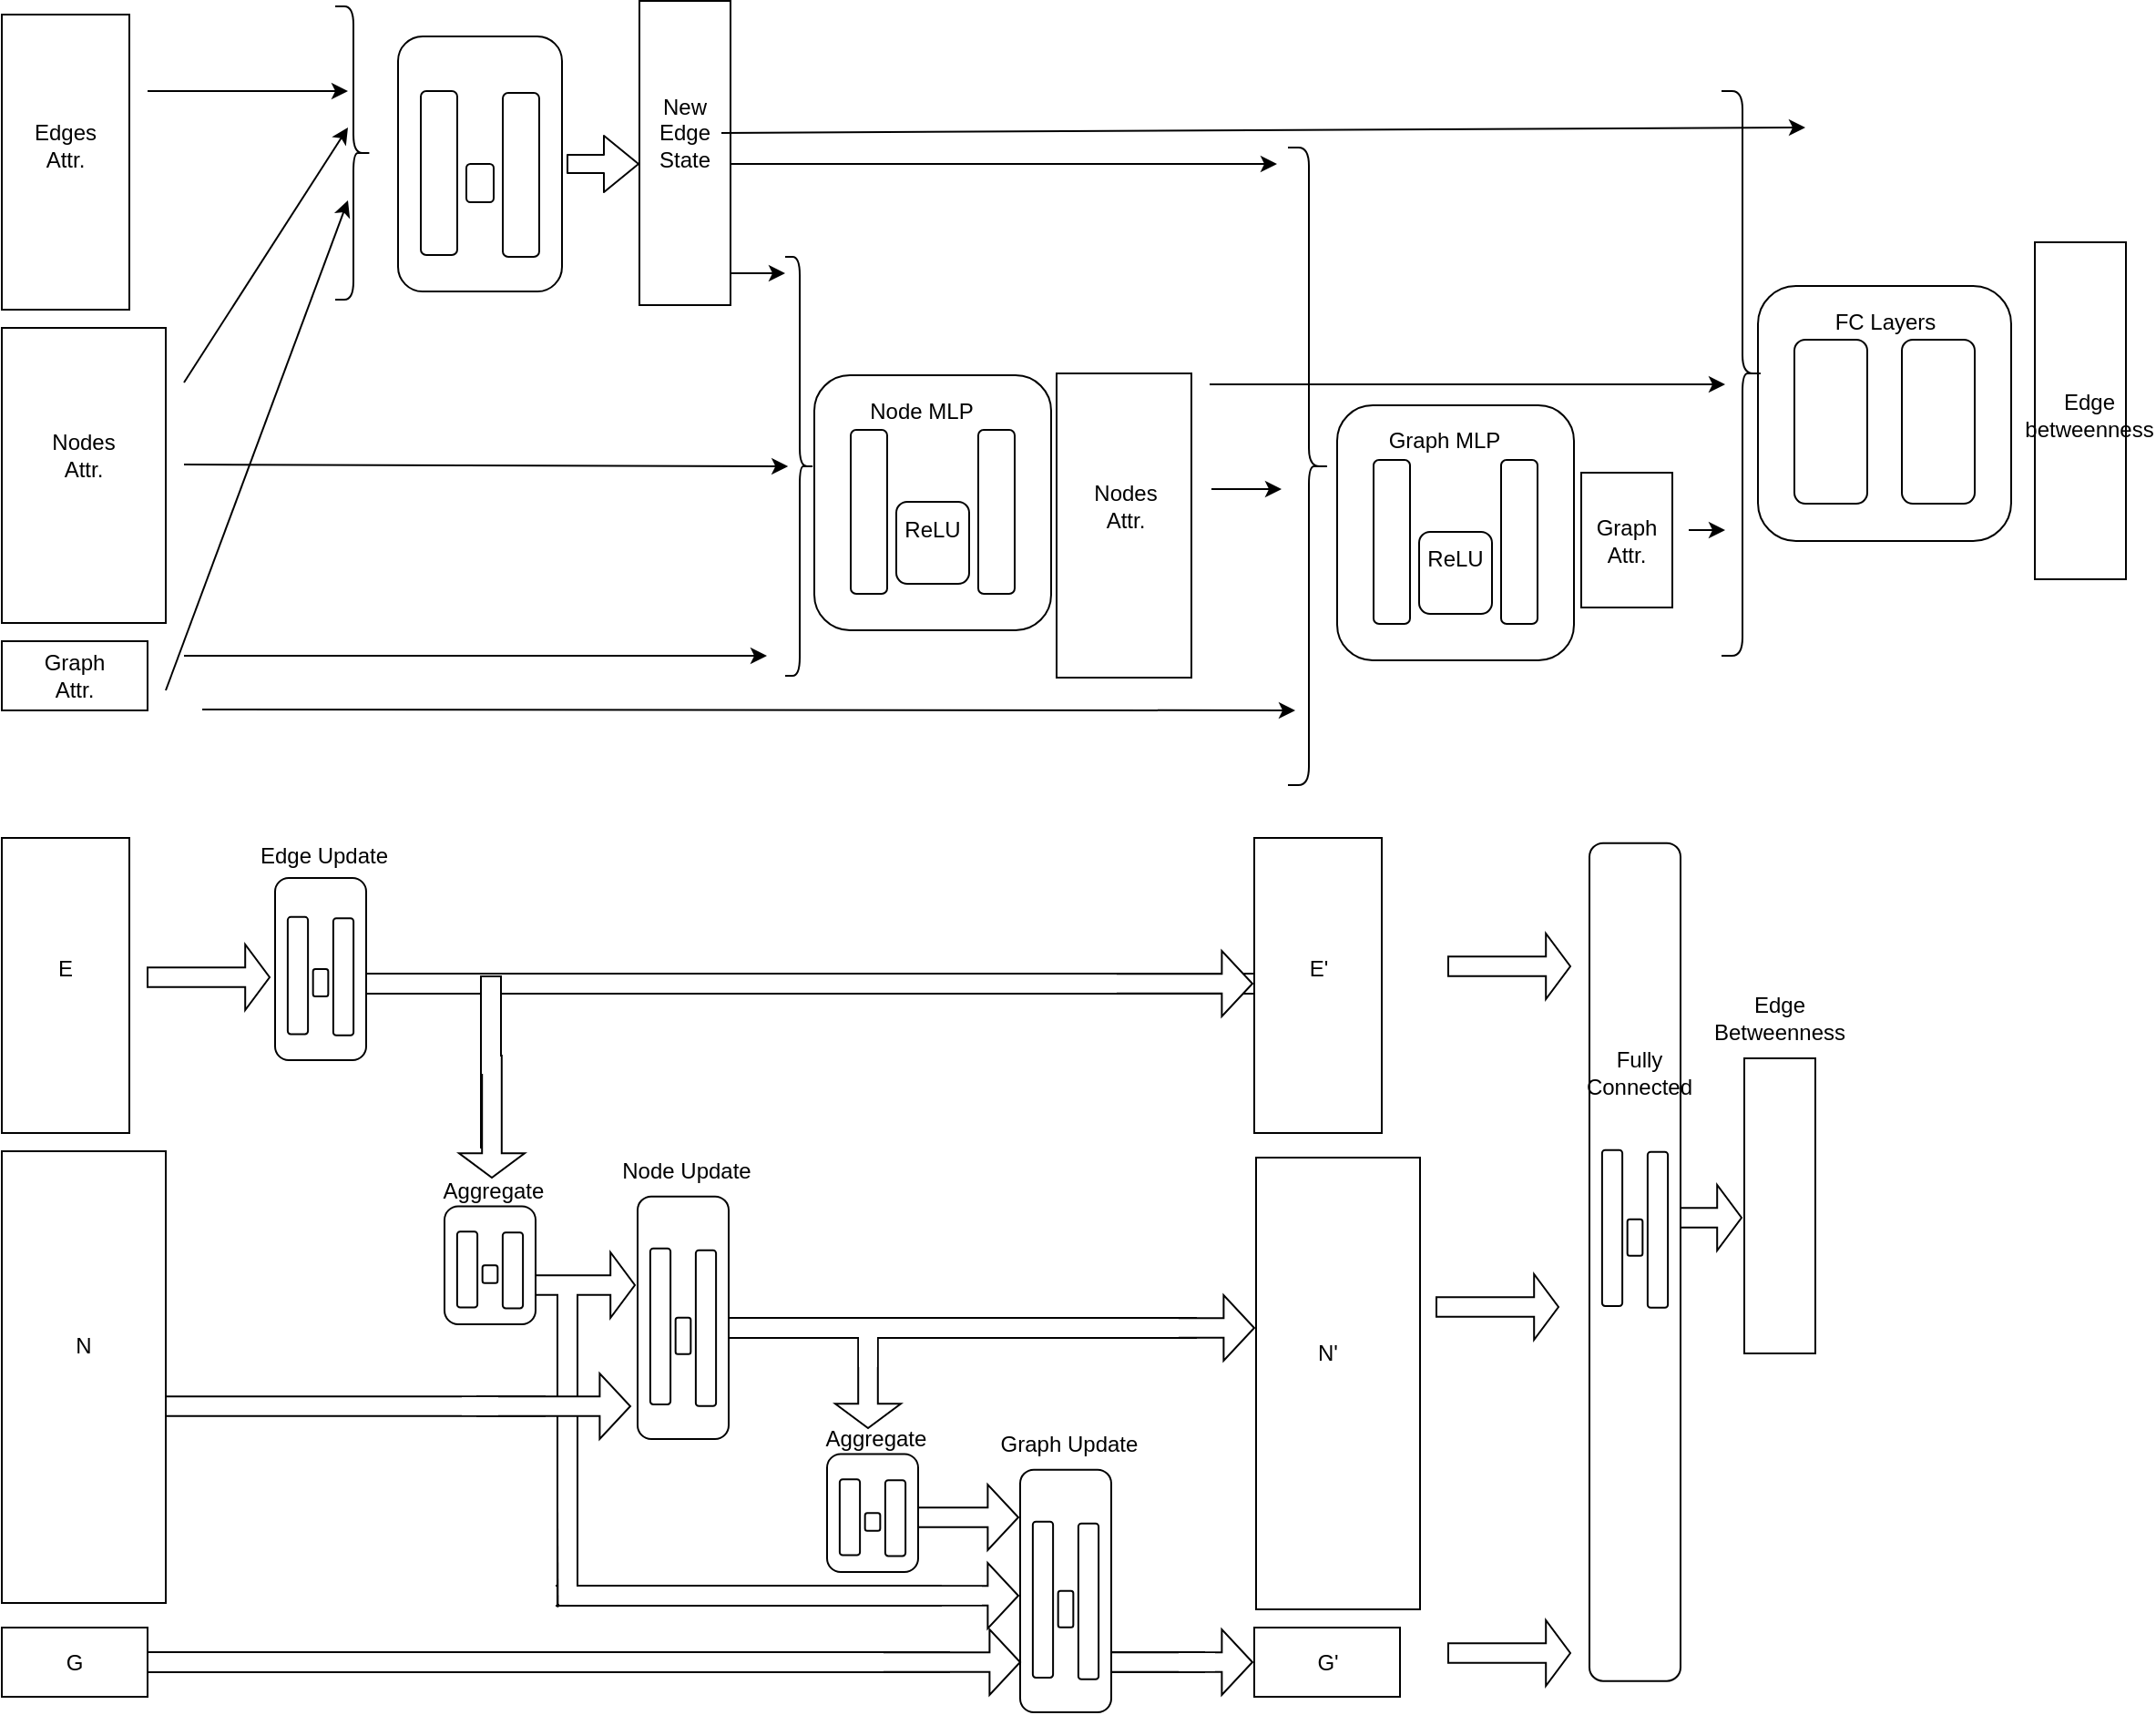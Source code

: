 <mxfile version="12.0.0" type="device" pages="1"><diagram id="1pw79eRLzUIklbM_iqO3" name="Page-1"><mxGraphModel dx="1194" dy="700" grid="1" gridSize="10" guides="1" tooltips="1" connect="1" arrows="1" fold="1" page="1" pageScale="1" pageWidth="827" pageHeight="1169" math="0" shadow="0"><root><mxCell id="0"/><mxCell id="1" parent="0"/><mxCell id="y07VDrzwrQki-Na1kf16-137" value="" style="group" vertex="1" connectable="0" parent="1"><mxGeometry x="217.5" y="562" width="600" height="36" as="geometry"/></mxCell><mxCell id="y07VDrzwrQki-Na1kf16-89" value="" style="rounded=0;whiteSpace=wrap;html=1;" vertex="1" parent="y07VDrzwrQki-Na1kf16-137"><mxGeometry y="12.5" width="600" height="11" as="geometry"/></mxCell><mxCell id="y07VDrzwrQki-Na1kf16-90" value="" style="shape=singleArrow;whiteSpace=wrap;html=1;" vertex="1" parent="y07VDrzwrQki-Na1kf16-137"><mxGeometry x="415" width="84" height="36" as="geometry"/></mxCell><mxCell id="y07VDrzwrQki-Na1kf16-136" value="" style="rounded=0;whiteSpace=wrap;html=1;strokeColor=none;" vertex="1" parent="y07VDrzwrQki-Na1kf16-137"><mxGeometry x="404.5" y="13" width="20" height="10" as="geometry"/></mxCell><mxCell id="y07VDrzwrQki-Na1kf16-98" value="" style="rounded=0;whiteSpace=wrap;html=1;direction=south;" vertex="1" parent="1"><mxGeometry x="293" y="576" width="11" height="94" as="geometry"/></mxCell><mxCell id="y07VDrzwrQki-Na1kf16-135" value="" style="rounded=0;whiteSpace=wrap;html=1;strokeColor=none;" vertex="1" parent="1"><mxGeometry x="720" y="561" width="104" height="31" as="geometry"/></mxCell><mxCell id="y07VDrzwrQki-Na1kf16-84" value="" style="rounded=0;whiteSpace=wrap;html=1;" vertex="1" parent="1"><mxGeometry x="90" y="947" width="600" height="11" as="geometry"/></mxCell><mxCell id="y07VDrzwrQki-Na1kf16-132" value="" style="rounded=0;whiteSpace=wrap;html=1;strokeColor=none;" vertex="1" parent="1"><mxGeometry x="550.5" y="937" width="82" height="31" as="geometry"/></mxCell><mxCell id="y07VDrzwrQki-Na1kf16-93" value="" style="rounded=0;whiteSpace=wrap;html=1;" vertex="1" parent="1"><mxGeometry x="89" y="910.5" width="600" height="11" as="geometry"/></mxCell><mxCell id="y07VDrzwrQki-Na1kf16-117" value="" style="rounded=0;whiteSpace=wrap;html=1;strokeColor=none;direction=south;" vertex="1" parent="1"><mxGeometry x="336" y="900" width="9.5" height="20" as="geometry"/></mxCell><mxCell id="y07VDrzwrQki-Na1kf16-130" value="" style="rounded=0;whiteSpace=wrap;html=1;strokeColor=none;" vertex="1" parent="1"><mxGeometry x="624.5" y="902.5" width="82" height="31" as="geometry"/></mxCell><mxCell id="y07VDrzwrQki-Na1kf16-106" value="" style="shape=singleArrow;whiteSpace=wrap;html=1;direction=south;" vertex="1" parent="1"><mxGeometry x="487.5" y="757" width="36" height="67" as="geometry"/></mxCell><mxCell id="y07VDrzwrQki-Na1kf16-96" value="" style="rounded=0;whiteSpace=wrap;html=1;" vertex="1" parent="1"><mxGeometry x="228" y="763.5" width="600" height="11" as="geometry"/></mxCell><mxCell id="y07VDrzwrQki-Na1kf16-97" value="" style="rounded=0;whiteSpace=wrap;html=1;strokeColor=none;" vertex="1" parent="1"><mxGeometry x="204" y="746" width="207" height="60" as="geometry"/></mxCell><mxCell id="y07VDrzwrQki-Na1kf16-101" value="" style="rounded=0;whiteSpace=wrap;html=1;direction=south;" vertex="1" parent="1"><mxGeometry x="335" y="751" width="11" height="170" as="geometry"/></mxCell><mxCell id="y07VDrzwrQki-Na1kf16-95" value="" style="rounded=0;whiteSpace=wrap;html=1;strokeColor=none;" vertex="1" parent="1"><mxGeometry x="88" y="881" width="246" height="60" as="geometry"/></mxCell><mxCell id="y07VDrzwrQki-Na1kf16-25" value="" style="rounded=0;whiteSpace=wrap;html=1;" vertex="1" parent="1"><mxGeometry x="717.5" y="933.5" width="80" height="38" as="geometry"/></mxCell><mxCell id="y07VDrzwrQki-Na1kf16-85" value="" style="shape=singleArrow;whiteSpace=wrap;html=1;" vertex="1" parent="1"><mxGeometry x="632.5" y="934.5" width="84" height="36" as="geometry"/></mxCell><mxCell id="y07VDrzwrQki-Na1kf16-80" value="" style="shape=singleArrow;whiteSpace=wrap;html=1;flipH=1;" vertex="1" parent="1"><mxGeometry x="60" y="794" width="268" height="36" as="geometry"/></mxCell><mxCell id="dna9FxzGuqjvEWzCXllu-60" value="" style="endArrow=classic;html=1;" parent="1" edge="1"><mxGeometry width="50" height="50" relative="1" as="geometry"><mxPoint x="410" y="130" as="sourcePoint"/><mxPoint x="730" y="130" as="targetPoint"/></mxGeometry></mxCell><mxCell id="dna9FxzGuqjvEWzCXllu-6" value="" style="rounded=0;whiteSpace=wrap;html=1;" parent="1" vertex="1"><mxGeometry x="30" y="48" width="70" height="162" as="geometry"/></mxCell><mxCell id="dna9FxzGuqjvEWzCXllu-7" value="" style="rounded=0;whiteSpace=wrap;html=1;" parent="1" vertex="1"><mxGeometry x="30" y="220" width="90" height="162" as="geometry"/></mxCell><mxCell id="dna9FxzGuqjvEWzCXllu-8" value="" style="rounded=0;whiteSpace=wrap;html=1;" parent="1" vertex="1"><mxGeometry x="30" y="392" width="80" height="38" as="geometry"/></mxCell><mxCell id="dna9FxzGuqjvEWzCXllu-9" value="Edges&lt;br&gt;Attr." style="text;html=1;strokeColor=none;fillColor=none;align=center;verticalAlign=middle;whiteSpace=wrap;rounded=0;" parent="1" vertex="1"><mxGeometry x="45" y="110" width="40" height="20" as="geometry"/></mxCell><mxCell id="dna9FxzGuqjvEWzCXllu-10" value="Nodes&lt;br&gt;Attr." style="text;html=1;strokeColor=none;fillColor=none;align=center;verticalAlign=middle;whiteSpace=wrap;rounded=0;" parent="1" vertex="1"><mxGeometry x="55" y="280" width="40" height="20" as="geometry"/></mxCell><mxCell id="dna9FxzGuqjvEWzCXllu-14" value="Graph Attr." style="text;html=1;strokeColor=none;fillColor=none;align=center;verticalAlign=middle;whiteSpace=wrap;rounded=0;" parent="1" vertex="1"><mxGeometry x="50" y="401" width="40" height="20" as="geometry"/></mxCell><mxCell id="dna9FxzGuqjvEWzCXllu-29" value="" style="endArrow=classic;html=1;" parent="1" edge="1"><mxGeometry width="50" height="50" relative="1" as="geometry"><mxPoint x="110" y="90" as="sourcePoint"/><mxPoint x="220" y="90" as="targetPoint"/></mxGeometry></mxCell><mxCell id="dna9FxzGuqjvEWzCXllu-36" value="" style="endArrow=classic;html=1;" parent="1" edge="1"><mxGeometry width="50" height="50" relative="1" as="geometry"><mxPoint x="130" y="250" as="sourcePoint"/><mxPoint x="220" y="110" as="targetPoint"/></mxGeometry></mxCell><mxCell id="dna9FxzGuqjvEWzCXllu-37" value="" style="endArrow=classic;html=1;" parent="1" edge="1"><mxGeometry width="50" height="50" relative="1" as="geometry"><mxPoint x="120" y="419" as="sourcePoint"/><mxPoint x="220" y="150" as="targetPoint"/></mxGeometry></mxCell><mxCell id="dna9FxzGuqjvEWzCXllu-38" value="" style="rounded=1;whiteSpace=wrap;html=1;" parent="1" vertex="1"><mxGeometry x="476" y="246" width="130" height="140" as="geometry"/></mxCell><mxCell id="dna9FxzGuqjvEWzCXllu-39" value="" style="rounded=1;whiteSpace=wrap;html=1;" parent="1" vertex="1"><mxGeometry x="496" y="276" width="20" height="90" as="geometry"/></mxCell><mxCell id="dna9FxzGuqjvEWzCXllu-40" value="" style="rounded=1;whiteSpace=wrap;html=1;" parent="1" vertex="1"><mxGeometry x="521" y="315.5" width="40" height="45" as="geometry"/></mxCell><mxCell id="dna9FxzGuqjvEWzCXllu-41" value="" style="rounded=1;whiteSpace=wrap;html=1;" parent="1" vertex="1"><mxGeometry x="566" y="276" width="20" height="90" as="geometry"/></mxCell><mxCell id="dna9FxzGuqjvEWzCXllu-42" value="ReLU" style="text;html=1;strokeColor=none;fillColor=none;align=center;verticalAlign=middle;whiteSpace=wrap;rounded=0;" parent="1" vertex="1"><mxGeometry x="521" y="320.5" width="40" height="20" as="geometry"/></mxCell><mxCell id="dna9FxzGuqjvEWzCXllu-43" value="Node MLP" style="text;html=1;strokeColor=none;fillColor=none;align=center;verticalAlign=middle;whiteSpace=wrap;rounded=0;" parent="1" vertex="1"><mxGeometry x="480" y="255.5" width="110" height="20" as="geometry"/></mxCell><mxCell id="dna9FxzGuqjvEWzCXllu-44" value="" style="endArrow=classic;html=1;" parent="1" edge="1"><mxGeometry width="50" height="50" relative="1" as="geometry"><mxPoint x="420" y="190" as="sourcePoint"/><mxPoint x="460" y="190" as="targetPoint"/></mxGeometry></mxCell><mxCell id="dna9FxzGuqjvEWzCXllu-45" value="" style="endArrow=classic;html=1;entryX=0.9;entryY=0.5;entryDx=0;entryDy=0;entryPerimeter=0;" parent="1" target="dna9FxzGuqjvEWzCXllu-47" edge="1"><mxGeometry width="50" height="50" relative="1" as="geometry"><mxPoint x="130" y="295" as="sourcePoint"/><mxPoint x="460" y="230" as="targetPoint"/></mxGeometry></mxCell><mxCell id="dna9FxzGuqjvEWzCXllu-46" value="" style="endArrow=classic;html=1;" parent="1" edge="1"><mxGeometry width="50" height="50" relative="1" as="geometry"><mxPoint x="130" y="400" as="sourcePoint"/><mxPoint x="450" y="400" as="targetPoint"/></mxGeometry></mxCell><mxCell id="dna9FxzGuqjvEWzCXllu-47" value="" style="shape=curlyBracket;whiteSpace=wrap;html=1;rounded=1;flipH=1;" parent="1" vertex="1"><mxGeometry x="460" y="181" width="16" height="230" as="geometry"/></mxCell><mxCell id="dna9FxzGuqjvEWzCXllu-48" value="" style="shape=curlyBracket;whiteSpace=wrap;html=1;rounded=1;flipH=1;" parent="1" vertex="1"><mxGeometry x="213" y="43.5" width="20" height="161" as="geometry"/></mxCell><mxCell id="dna9FxzGuqjvEWzCXllu-55" value="" style="shape=curlyBracket;whiteSpace=wrap;html=1;rounded=1;flipH=1;" parent="1" vertex="1"><mxGeometry x="736" y="121" width="23" height="350" as="geometry"/></mxCell><mxCell id="dna9FxzGuqjvEWzCXllu-56" value="" style="rounded=0;whiteSpace=wrap;html=1;" parent="1" vertex="1"><mxGeometry x="380" y="40.5" width="50" height="167" as="geometry"/></mxCell><mxCell id="dna9FxzGuqjvEWzCXllu-57" value="" style="rounded=0;whiteSpace=wrap;html=1;" parent="1" vertex="1"><mxGeometry x="609" y="245" width="74" height="167" as="geometry"/></mxCell><mxCell id="dna9FxzGuqjvEWzCXllu-58" value="" style="rounded=0;whiteSpace=wrap;html=1;" parent="1" vertex="1"><mxGeometry x="897" y="299.5" width="50" height="74" as="geometry"/></mxCell><mxCell id="dna9FxzGuqjvEWzCXllu-59" value="" style="endArrow=classic;html=1;" parent="1" edge="1"><mxGeometry width="50" height="50" relative="1" as="geometry"><mxPoint x="140" y="429.5" as="sourcePoint"/><mxPoint x="740" y="430" as="targetPoint"/></mxGeometry></mxCell><mxCell id="dna9FxzGuqjvEWzCXllu-62" value="" style="endArrow=classic;html=1;" parent="1" edge="1"><mxGeometry width="50" height="50" relative="1" as="geometry"><mxPoint x="694" y="308.5" as="sourcePoint"/><mxPoint x="732.5" y="308.5" as="targetPoint"/></mxGeometry></mxCell><mxCell id="dna9FxzGuqjvEWzCXllu-63" value="" style="rounded=1;whiteSpace=wrap;html=1;" parent="1" vertex="1"><mxGeometry x="994" y="197" width="139" height="140" as="geometry"/></mxCell><mxCell id="dna9FxzGuqjvEWzCXllu-64" value="" style="rounded=1;whiteSpace=wrap;html=1;" parent="1" vertex="1"><mxGeometry x="1014" y="226.5" width="40" height="90" as="geometry"/></mxCell><mxCell id="dna9FxzGuqjvEWzCXllu-66" value="" style="rounded=1;whiteSpace=wrap;html=1;" parent="1" vertex="1"><mxGeometry x="1073" y="226.5" width="40" height="90" as="geometry"/></mxCell><mxCell id="dna9FxzGuqjvEWzCXllu-68" value="FC Layers" style="text;html=1;strokeColor=none;fillColor=none;align=center;verticalAlign=middle;whiteSpace=wrap;rounded=0;" parent="1" vertex="1"><mxGeometry x="1008.5" y="206.5" width="110" height="20" as="geometry"/></mxCell><mxCell id="dna9FxzGuqjvEWzCXllu-69" value="" style="rounded=0;whiteSpace=wrap;html=1;" parent="1" vertex="1"><mxGeometry x="1146" y="173" width="50" height="185" as="geometry"/></mxCell><mxCell id="dna9FxzGuqjvEWzCXllu-70" value="" style="endArrow=classic;html=1;exitX=1;exitY=0.5;exitDx=0;exitDy=0;" parent="1" source="dna9FxzGuqjvEWzCXllu-77" edge="1"><mxGeometry width="50" height="50" relative="1" as="geometry"><mxPoint x="478.5" y="54" as="sourcePoint"/><mxPoint x="1020" y="110" as="targetPoint"/></mxGeometry></mxCell><mxCell id="dna9FxzGuqjvEWzCXllu-71" value="" style="endArrow=classic;html=1;" parent="1" edge="1"><mxGeometry width="50" height="50" relative="1" as="geometry"><mxPoint x="693" y="251" as="sourcePoint"/><mxPoint x="976" y="251" as="targetPoint"/></mxGeometry></mxCell><mxCell id="dna9FxzGuqjvEWzCXllu-73" value="" style="endArrow=classic;html=1;" parent="1" edge="1"><mxGeometry width="50" height="50" relative="1" as="geometry"><mxPoint x="956" y="331" as="sourcePoint"/><mxPoint x="976" y="331" as="targetPoint"/><Array as="points"><mxPoint x="966" y="331"/></Array></mxGeometry></mxCell><mxCell id="dna9FxzGuqjvEWzCXllu-74" value="" style="shape=curlyBracket;whiteSpace=wrap;html=1;rounded=1;flipH=1;" parent="1" vertex="1"><mxGeometry x="974" y="90" width="23" height="310" as="geometry"/></mxCell><mxCell id="dna9FxzGuqjvEWzCXllu-75" value="Edge betweenness" style="text;html=1;strokeColor=none;fillColor=none;align=center;verticalAlign=middle;whiteSpace=wrap;rounded=0;" parent="1" vertex="1"><mxGeometry x="1156" y="258" width="40" height="20" as="geometry"/></mxCell><mxCell id="dna9FxzGuqjvEWzCXllu-76" value="Nodes&lt;br&gt;Attr." style="text;html=1;strokeColor=none;fillColor=none;align=center;verticalAlign=middle;whiteSpace=wrap;rounded=0;" parent="1" vertex="1"><mxGeometry x="626.5" y="307.5" width="40" height="20" as="geometry"/></mxCell><mxCell id="dna9FxzGuqjvEWzCXllu-77" value="New Edge&lt;br&gt;State" style="text;html=1;strokeColor=none;fillColor=none;align=center;verticalAlign=middle;whiteSpace=wrap;rounded=0;" parent="1" vertex="1"><mxGeometry x="385" y="103" width="40" height="20" as="geometry"/></mxCell><mxCell id="dna9FxzGuqjvEWzCXllu-78" value="Graph Attr." style="text;html=1;strokeColor=none;fillColor=none;align=center;verticalAlign=middle;whiteSpace=wrap;rounded=0;" parent="1" vertex="1"><mxGeometry x="902" y="327" width="40" height="20" as="geometry"/></mxCell><mxCell id="dna9FxzGuqjvEWzCXllu-85" value="Edge MLP" style="text;html=1;strokeColor=none;fillColor=none;align=center;verticalAlign=middle;whiteSpace=wrap;rounded=0;" parent="1" vertex="1"><mxGeometry x="230" y="69.5" width="110" height="20" as="geometry"/></mxCell><mxCell id="dna9FxzGuqjvEWzCXllu-86" value="" style="rounded=1;whiteSpace=wrap;html=1;" parent="1" vertex="1"><mxGeometry x="763" y="262.5" width="130" height="140" as="geometry"/></mxCell><mxCell id="dna9FxzGuqjvEWzCXllu-87" value="" style="rounded=1;whiteSpace=wrap;html=1;" parent="1" vertex="1"><mxGeometry x="783" y="292.5" width="20" height="90" as="geometry"/></mxCell><mxCell id="dna9FxzGuqjvEWzCXllu-88" value="" style="rounded=1;whiteSpace=wrap;html=1;" parent="1" vertex="1"><mxGeometry x="808" y="332" width="40" height="45" as="geometry"/></mxCell><mxCell id="dna9FxzGuqjvEWzCXllu-89" value="" style="rounded=1;whiteSpace=wrap;html=1;" parent="1" vertex="1"><mxGeometry x="853" y="292.5" width="20" height="90" as="geometry"/></mxCell><mxCell id="dna9FxzGuqjvEWzCXllu-90" value="ReLU" style="text;html=1;strokeColor=none;fillColor=none;align=center;verticalAlign=middle;whiteSpace=wrap;rounded=0;" parent="1" vertex="1"><mxGeometry x="808" y="337" width="40" height="20" as="geometry"/></mxCell><mxCell id="dna9FxzGuqjvEWzCXllu-91" value="Graph MLP" style="text;html=1;strokeColor=none;fillColor=none;align=center;verticalAlign=middle;whiteSpace=wrap;rounded=0;" parent="1" vertex="1"><mxGeometry x="767" y="272" width="110" height="20" as="geometry"/></mxCell><mxCell id="y07VDrzwrQki-Na1kf16-2" value="" style="shape=flexArrow;endArrow=classic;html=1;" edge="1" parent="1"><mxGeometry width="50" height="50" relative="1" as="geometry"><mxPoint x="340" y="130" as="sourcePoint"/><mxPoint x="380" y="130" as="targetPoint"/></mxGeometry></mxCell><mxCell id="y07VDrzwrQki-Na1kf16-9" value="" style="group" vertex="1" connectable="0" parent="1"><mxGeometry x="247.5" y="60" width="90" height="140" as="geometry"/></mxCell><mxCell id="dna9FxzGuqjvEWzCXllu-80" value="" style="rounded=1;whiteSpace=wrap;html=1;" parent="y07VDrzwrQki-Na1kf16-9" vertex="1"><mxGeometry width="90" height="140" as="geometry"/></mxCell><mxCell id="dna9FxzGuqjvEWzCXllu-81" value="" style="rounded=1;whiteSpace=wrap;html=1;" parent="y07VDrzwrQki-Na1kf16-9" vertex="1"><mxGeometry x="12.5" y="30" width="20" height="90" as="geometry"/></mxCell><mxCell id="dna9FxzGuqjvEWzCXllu-82" value="" style="rounded=1;whiteSpace=wrap;html=1;" parent="y07VDrzwrQki-Na1kf16-9" vertex="1"><mxGeometry x="37.5" y="70" width="15" height="21" as="geometry"/></mxCell><mxCell id="dna9FxzGuqjvEWzCXllu-83" value="" style="rounded=1;whiteSpace=wrap;html=1;" parent="y07VDrzwrQki-Na1kf16-9" vertex="1"><mxGeometry x="57.5" y="31" width="20" height="90" as="geometry"/></mxCell><mxCell id="y07VDrzwrQki-Na1kf16-15" value="" style="group" vertex="1" connectable="0" parent="1"><mxGeometry x="30" y="500" width="70" height="162" as="geometry"/></mxCell><mxCell id="y07VDrzwrQki-Na1kf16-3" value="" style="rounded=0;whiteSpace=wrap;html=1;" vertex="1" parent="y07VDrzwrQki-Na1kf16-15"><mxGeometry width="70" height="162" as="geometry"/></mxCell><mxCell id="y07VDrzwrQki-Na1kf16-6" value="E" style="text;html=1;strokeColor=none;fillColor=none;align=center;verticalAlign=middle;whiteSpace=wrap;rounded=0;" vertex="1" parent="y07VDrzwrQki-Na1kf16-15"><mxGeometry x="15" y="62" width="40" height="20" as="geometry"/></mxCell><mxCell id="y07VDrzwrQki-Na1kf16-16" value="" style="group" vertex="1" connectable="0" parent="1"><mxGeometry x="30" y="672" width="90" height="248" as="geometry"/></mxCell><mxCell id="y07VDrzwrQki-Na1kf16-4" value="" style="rounded=0;whiteSpace=wrap;html=1;" vertex="1" parent="y07VDrzwrQki-Na1kf16-16"><mxGeometry width="90" height="248" as="geometry"/></mxCell><mxCell id="y07VDrzwrQki-Na1kf16-7" value="N" style="text;html=1;strokeColor=none;fillColor=none;align=center;verticalAlign=middle;whiteSpace=wrap;rounded=0;" vertex="1" parent="y07VDrzwrQki-Na1kf16-16"><mxGeometry x="25" y="91.852" width="40" height="30.617" as="geometry"/></mxCell><mxCell id="y07VDrzwrQki-Na1kf16-18" value="" style="group" vertex="1" connectable="0" parent="1"><mxGeometry x="717.5" y="500" width="70" height="162" as="geometry"/></mxCell><mxCell id="y07VDrzwrQki-Na1kf16-19" value="" style="rounded=0;whiteSpace=wrap;html=1;" vertex="1" parent="y07VDrzwrQki-Na1kf16-18"><mxGeometry width="70" height="162" as="geometry"/></mxCell><mxCell id="y07VDrzwrQki-Na1kf16-20" value="E'" style="text;html=1;strokeColor=none;fillColor=none;align=center;verticalAlign=middle;whiteSpace=wrap;rounded=0;" vertex="1" parent="y07VDrzwrQki-Na1kf16-18"><mxGeometry x="15" y="62" width="40" height="20" as="geometry"/></mxCell><mxCell id="y07VDrzwrQki-Na1kf16-29" value="" style="group" vertex="1" connectable="0" parent="1"><mxGeometry x="366" y="672" width="130" height="158" as="geometry"/></mxCell><mxCell id="y07VDrzwrQki-Na1kf16-30" value="" style="group" vertex="1" connectable="0" parent="y07VDrzwrQki-Na1kf16-29"><mxGeometry x="13" y="24.829" width="50" height="133.171" as="geometry"/></mxCell><mxCell id="y07VDrzwrQki-Na1kf16-31" value="" style="rounded=1;whiteSpace=wrap;html=1;" vertex="1" parent="y07VDrzwrQki-Na1kf16-30"><mxGeometry width="50" height="133.171" as="geometry"/></mxCell><mxCell id="y07VDrzwrQki-Na1kf16-32" value="" style="rounded=1;whiteSpace=wrap;html=1;" vertex="1" parent="y07VDrzwrQki-Na1kf16-30"><mxGeometry x="6.944" y="28.537" width="11.111" height="85.61" as="geometry"/></mxCell><mxCell id="y07VDrzwrQki-Na1kf16-33" value="" style="rounded=1;whiteSpace=wrap;html=1;" vertex="1" parent="y07VDrzwrQki-Na1kf16-30"><mxGeometry x="20.833" y="66.586" width="8.333" height="19.976" as="geometry"/></mxCell><mxCell id="y07VDrzwrQki-Na1kf16-34" value="" style="rounded=1;whiteSpace=wrap;html=1;" vertex="1" parent="y07VDrzwrQki-Na1kf16-30"><mxGeometry x="31.944" y="29.488" width="11.111" height="85.61" as="geometry"/></mxCell><mxCell id="y07VDrzwrQki-Na1kf16-35" value="Node Update" style="text;html=1;strokeColor=none;fillColor=none;align=center;verticalAlign=middle;whiteSpace=wrap;rounded=0;" vertex="1" parent="y07VDrzwrQki-Na1kf16-29"><mxGeometry width="80" height="22.571" as="geometry"/></mxCell><mxCell id="y07VDrzwrQki-Na1kf16-76" value="" style="shape=singleArrow;whiteSpace=wrap;html=1;" vertex="1" parent="y07VDrzwrQki-Na1kf16-29"><mxGeometry x="-55.5" y="55.5" width="67" height="36" as="geometry"/></mxCell><mxCell id="y07VDrzwrQki-Na1kf16-36" value="" style="group" vertex="1" connectable="0" parent="1"><mxGeometry x="260" y="688" width="80" height="79" as="geometry"/></mxCell><mxCell id="y07VDrzwrQki-Na1kf16-37" value="" style="group" vertex="1" connectable="0" parent="y07VDrzwrQki-Na1kf16-36"><mxGeometry x="13" y="14.246" width="50" height="64.754" as="geometry"/></mxCell><mxCell id="y07VDrzwrQki-Na1kf16-38" value="" style="rounded=1;whiteSpace=wrap;html=1;" vertex="1" parent="y07VDrzwrQki-Na1kf16-37"><mxGeometry width="50" height="64.754" as="geometry"/></mxCell><mxCell id="y07VDrzwrQki-Na1kf16-39" value="" style="rounded=1;whiteSpace=wrap;html=1;" vertex="1" parent="y07VDrzwrQki-Na1kf16-37"><mxGeometry x="6.944" y="13.876" width="11.111" height="41.628" as="geometry"/></mxCell><mxCell id="y07VDrzwrQki-Na1kf16-40" value="" style="rounded=1;whiteSpace=wrap;html=1;" vertex="1" parent="y07VDrzwrQki-Na1kf16-37"><mxGeometry x="20.833" y="32.377" width="8.333" height="9.713" as="geometry"/></mxCell><mxCell id="y07VDrzwrQki-Na1kf16-41" value="" style="rounded=1;whiteSpace=wrap;html=1;" vertex="1" parent="y07VDrzwrQki-Na1kf16-37"><mxGeometry x="31.944" y="14.338" width="11.111" height="41.628" as="geometry"/></mxCell><mxCell id="y07VDrzwrQki-Na1kf16-42" value="Aggregate" style="text;html=1;strokeColor=none;fillColor=none;align=center;verticalAlign=middle;whiteSpace=wrap;rounded=0;" vertex="1" parent="y07VDrzwrQki-Na1kf16-36"><mxGeometry width="80" height="12.951" as="geometry"/></mxCell><mxCell id="y07VDrzwrQki-Na1kf16-43" value="" style="group" vertex="1" connectable="0" parent="1"><mxGeometry x="576" y="822" width="80" height="158" as="geometry"/></mxCell><mxCell id="y07VDrzwrQki-Na1kf16-44" value="" style="group" vertex="1" connectable="0" parent="y07VDrzwrQki-Na1kf16-43"><mxGeometry x="13" y="24.829" width="50" height="133.171" as="geometry"/></mxCell><mxCell id="y07VDrzwrQki-Na1kf16-121" value="" style="rounded=0;whiteSpace=wrap;html=1;strokeColor=none;" vertex="1" parent="y07VDrzwrQki-Na1kf16-44"><mxGeometry x="-43" y="56.671" width="82" height="31" as="geometry"/></mxCell><mxCell id="y07VDrzwrQki-Na1kf16-45" value="" style="rounded=1;whiteSpace=wrap;html=1;" vertex="1" parent="y07VDrzwrQki-Na1kf16-44"><mxGeometry width="50" height="133.171" as="geometry"/></mxCell><mxCell id="y07VDrzwrQki-Na1kf16-46" value="" style="rounded=1;whiteSpace=wrap;html=1;" vertex="1" parent="y07VDrzwrQki-Na1kf16-44"><mxGeometry x="6.944" y="28.537" width="11.111" height="85.61" as="geometry"/></mxCell><mxCell id="y07VDrzwrQki-Na1kf16-47" value="" style="rounded=1;whiteSpace=wrap;html=1;" vertex="1" parent="y07VDrzwrQki-Na1kf16-44"><mxGeometry x="20.833" y="66.586" width="8.333" height="19.976" as="geometry"/></mxCell><mxCell id="y07VDrzwrQki-Na1kf16-48" value="" style="rounded=1;whiteSpace=wrap;html=1;" vertex="1" parent="y07VDrzwrQki-Na1kf16-44"><mxGeometry x="31.944" y="29.488" width="11.111" height="85.61" as="geometry"/></mxCell><mxCell id="y07VDrzwrQki-Na1kf16-49" value="Graph Update" style="text;html=1;strokeColor=none;fillColor=none;align=center;verticalAlign=middle;whiteSpace=wrap;rounded=0;" vertex="1" parent="y07VDrzwrQki-Na1kf16-43"><mxGeometry width="80" height="22.571" as="geometry"/></mxCell><mxCell id="y07VDrzwrQki-Na1kf16-50" value="" style="group" vertex="1" connectable="0" parent="1"><mxGeometry x="470" y="824" width="118" height="79" as="geometry"/></mxCell><mxCell id="y07VDrzwrQki-Na1kf16-86" value="" style="shape=singleArrow;whiteSpace=wrap;html=1;" vertex="1" parent="y07VDrzwrQki-Na1kf16-50"><mxGeometry x="34" y="31" width="84" height="36" as="geometry"/></mxCell><mxCell id="y07VDrzwrQki-Na1kf16-51" value="" style="group" vertex="1" connectable="0" parent="y07VDrzwrQki-Na1kf16-50"><mxGeometry x="13" y="14.246" width="50" height="64.754" as="geometry"/></mxCell><mxCell id="y07VDrzwrQki-Na1kf16-52" value="" style="rounded=1;whiteSpace=wrap;html=1;" vertex="1" parent="y07VDrzwrQki-Na1kf16-51"><mxGeometry width="50" height="64.754" as="geometry"/></mxCell><mxCell id="y07VDrzwrQki-Na1kf16-53" value="" style="rounded=1;whiteSpace=wrap;html=1;" vertex="1" parent="y07VDrzwrQki-Na1kf16-51"><mxGeometry x="6.944" y="13.876" width="11.111" height="41.628" as="geometry"/></mxCell><mxCell id="y07VDrzwrQki-Na1kf16-54" value="" style="rounded=1;whiteSpace=wrap;html=1;" vertex="1" parent="y07VDrzwrQki-Na1kf16-51"><mxGeometry x="20.833" y="32.377" width="8.333" height="9.713" as="geometry"/></mxCell><mxCell id="y07VDrzwrQki-Na1kf16-55" value="" style="rounded=1;whiteSpace=wrap;html=1;" vertex="1" parent="y07VDrzwrQki-Na1kf16-51"><mxGeometry x="31.944" y="14.338" width="11.111" height="41.628" as="geometry"/></mxCell><mxCell id="y07VDrzwrQki-Na1kf16-56" value="Aggregate" style="text;html=1;strokeColor=none;fillColor=none;align=center;verticalAlign=middle;whiteSpace=wrap;rounded=0;" vertex="1" parent="y07VDrzwrQki-Na1kf16-50"><mxGeometry width="80" height="12.951" as="geometry"/></mxCell><mxCell id="y07VDrzwrQki-Na1kf16-17" value="" style="group" vertex="1" connectable="0" parent="1"><mxGeometry x="30" y="933.5" width="80" height="38" as="geometry"/></mxCell><mxCell id="y07VDrzwrQki-Na1kf16-5" value="" style="rounded=0;whiteSpace=wrap;html=1;" vertex="1" parent="y07VDrzwrQki-Na1kf16-17"><mxGeometry width="80" height="38" as="geometry"/></mxCell><mxCell id="y07VDrzwrQki-Na1kf16-8" value="G" style="text;html=1;strokeColor=none;fillColor=none;align=center;verticalAlign=middle;whiteSpace=wrap;rounded=0;" vertex="1" parent="y07VDrzwrQki-Na1kf16-17"><mxGeometry x="20" y="9" width="40" height="20" as="geometry"/></mxCell><mxCell id="y07VDrzwrQki-Na1kf16-26" value="G'" style="text;html=1;strokeColor=none;fillColor=none;align=center;verticalAlign=middle;whiteSpace=wrap;rounded=0;" vertex="1" parent="1"><mxGeometry x="737.5" y="942.5" width="40" height="20" as="geometry"/></mxCell><mxCell id="y07VDrzwrQki-Na1kf16-57" value="" style="group" vertex="1" connectable="0" parent="1"><mxGeometry x="712.5" y="675.5" width="122" height="248" as="geometry"/></mxCell><mxCell id="y07VDrzwrQki-Na1kf16-134" value="" style="rounded=0;whiteSpace=wrap;html=1;strokeColor=none;" vertex="1" parent="y07VDrzwrQki-Na1kf16-57"><mxGeometry x="-26.5" y="77" width="82" height="31" as="geometry"/></mxCell><mxCell id="y07VDrzwrQki-Na1kf16-133" value="" style="rounded=0;whiteSpace=wrap;html=1;strokeColor=none;" vertex="1" parent="y07VDrzwrQki-Na1kf16-57"><mxGeometry x="40" y="81.5" width="82" height="31" as="geometry"/></mxCell><mxCell id="y07VDrzwrQki-Na1kf16-58" value="" style="rounded=0;whiteSpace=wrap;html=1;" vertex="1" parent="y07VDrzwrQki-Na1kf16-57"><mxGeometry x="6" width="90" height="248" as="geometry"/></mxCell><mxCell id="y07VDrzwrQki-Na1kf16-59" value="N'" style="text;html=1;strokeColor=none;fillColor=none;align=center;verticalAlign=middle;whiteSpace=wrap;rounded=0;" vertex="1" parent="y07VDrzwrQki-Na1kf16-57"><mxGeometry x="25" y="91.852" width="40" height="30.617" as="geometry"/></mxCell><mxCell id="y07VDrzwrQki-Na1kf16-60" value="" style="group" vertex="1" connectable="0" parent="1"><mxGeometry x="888.5" y="618" width="96.5" height="344.829" as="geometry"/></mxCell><mxCell id="y07VDrzwrQki-Na1kf16-61" value="" style="group" vertex="1" connectable="0" parent="y07VDrzwrQki-Na1kf16-60"><mxGeometry x="13" y="24.829" width="83.5" height="320" as="geometry"/></mxCell><mxCell id="y07VDrzwrQki-Na1kf16-141" value="" style="shape=singleArrow;whiteSpace=wrap;html=1;" vertex="1" parent="y07VDrzwrQki-Na1kf16-61"><mxGeometry x="16.5" y="47.671" width="67" height="36" as="geometry"/></mxCell><mxCell id="y07VDrzwrQki-Na1kf16-62" value="" style="rounded=1;whiteSpace=wrap;html=1;" vertex="1" parent="y07VDrzwrQki-Na1kf16-61"><mxGeometry y="-140" width="50" height="460" as="geometry"/></mxCell><mxCell id="y07VDrzwrQki-Na1kf16-63" value="" style="rounded=1;whiteSpace=wrap;html=1;" vertex="1" parent="y07VDrzwrQki-Na1kf16-61"><mxGeometry x="6.944" y="28.537" width="11.111" height="85.61" as="geometry"/></mxCell><mxCell id="y07VDrzwrQki-Na1kf16-64" value="" style="rounded=1;whiteSpace=wrap;html=1;" vertex="1" parent="y07VDrzwrQki-Na1kf16-61"><mxGeometry x="20.833" y="66.586" width="8.333" height="19.976" as="geometry"/></mxCell><mxCell id="y07VDrzwrQki-Na1kf16-65" value="" style="rounded=1;whiteSpace=wrap;html=1;" vertex="1" parent="y07VDrzwrQki-Na1kf16-61"><mxGeometry x="31.944" y="29.488" width="11.111" height="85.61" as="geometry"/></mxCell><mxCell id="y07VDrzwrQki-Na1kf16-66" value="Fully Connected&lt;br&gt;" style="text;html=1;strokeColor=none;fillColor=none;align=center;verticalAlign=middle;whiteSpace=wrap;rounded=0;" vertex="1" parent="y07VDrzwrQki-Na1kf16-60"><mxGeometry width="80" height="22.571" as="geometry"/></mxCell><mxCell id="y07VDrzwrQki-Na1kf16-67" value="" style="group" vertex="1" connectable="0" parent="1"><mxGeometry x="986.5" y="621" width="39" height="162" as="geometry"/></mxCell><mxCell id="y07VDrzwrQki-Na1kf16-68" value="" style="rounded=0;whiteSpace=wrap;html=1;" vertex="1" parent="y07VDrzwrQki-Na1kf16-67"><mxGeometry width="39" height="162" as="geometry"/></mxCell><mxCell id="y07VDrzwrQki-Na1kf16-69" value="Edge&lt;br&gt;Betweenness" style="text;html=1;strokeColor=none;fillColor=none;align=center;verticalAlign=middle;whiteSpace=wrap;rounded=0;" vertex="1" parent="1"><mxGeometry x="994.857" y="588.5" width="22.286" height="20" as="geometry"/></mxCell><mxCell id="y07VDrzwrQki-Na1kf16-77" value="" style="shape=singleArrow;whiteSpace=wrap;html=1;" vertex="1" parent="1"><mxGeometry x="110" y="558.5" width="67" height="36" as="geometry"/></mxCell><mxCell id="y07VDrzwrQki-Na1kf16-78" value="" style="shape=singleArrow;whiteSpace=wrap;html=1;" vertex="1" parent="1"><mxGeometry x="291" y="794" width="84" height="36" as="geometry"/></mxCell><mxCell id="y07VDrzwrQki-Na1kf16-82" value="" style="shape=singleArrow;whiteSpace=wrap;html=1;" vertex="1" parent="1"><mxGeometry x="505" y="934.5" width="84" height="36" as="geometry"/></mxCell><mxCell id="y07VDrzwrQki-Na1kf16-88" value="" style="shape=singleArrow;whiteSpace=wrap;html=1;" vertex="1" parent="1"><mxGeometry x="633.5" y="751" width="84" height="36" as="geometry"/></mxCell><mxCell id="y07VDrzwrQki-Na1kf16-94" value="" style="shape=singleArrow;whiteSpace=wrap;html=1;" vertex="1" parent="1"><mxGeometry x="504" y="898" width="84" height="36" as="geometry"/></mxCell><mxCell id="y07VDrzwrQki-Na1kf16-99" value="" style="shape=singleArrow;whiteSpace=wrap;html=1;direction=south;" vertex="1" parent="1"><mxGeometry x="281" y="619.5" width="36" height="67" as="geometry"/></mxCell><mxCell id="y07VDrzwrQki-Na1kf16-107" value="" style="rounded=0;whiteSpace=wrap;html=1;strokeColor=none;" vertex="1" parent="1"><mxGeometry x="453" y="703" width="167" height="60" as="geometry"/></mxCell><mxCell id="y07VDrzwrQki-Na1kf16-108" value="" style="rounded=0;whiteSpace=wrap;html=1;strokeColor=none;" vertex="1" parent="1"><mxGeometry x="542" y="764" width="134" height="10" as="geometry"/></mxCell><mxCell id="y07VDrzwrQki-Na1kf16-109" value="" style="rounded=0;whiteSpace=wrap;html=1;strokeColor=none;" vertex="1" parent="1"><mxGeometry x="434" y="911" width="134" height="10" as="geometry"/></mxCell><mxCell id="y07VDrzwrQki-Na1kf16-110" value="" style="rounded=0;whiteSpace=wrap;html=1;strokeColor=none;" vertex="1" parent="1"><mxGeometry x="494" y="947.5" width="20" height="10" as="geometry"/></mxCell><mxCell id="y07VDrzwrQki-Na1kf16-111" value="" style="rounded=0;whiteSpace=wrap;html=1;strokeColor=none;" vertex="1" parent="1"><mxGeometry x="676" y="947.5" width="20" height="10" as="geometry"/></mxCell><mxCell id="y07VDrzwrQki-Na1kf16-112" value="" style="rounded=0;whiteSpace=wrap;html=1;strokeColor=none;" vertex="1" parent="1"><mxGeometry x="282.5" y="807" width="20" height="10" as="geometry"/></mxCell><mxCell id="y07VDrzwrQki-Na1kf16-28" value="" style="group" vertex="1" connectable="0" parent="1"><mxGeometry x="167" y="500" width="190" height="181" as="geometry"/></mxCell><mxCell id="y07VDrzwrQki-Na1kf16-10" value="" style="group" vertex="1" connectable="0" parent="y07VDrzwrQki-Na1kf16-28"><mxGeometry x="13" y="22" width="50" height="100" as="geometry"/></mxCell><mxCell id="y07VDrzwrQki-Na1kf16-11" value="" style="rounded=1;whiteSpace=wrap;html=1;" vertex="1" parent="y07VDrzwrQki-Na1kf16-10"><mxGeometry width="50" height="100" as="geometry"/></mxCell><mxCell id="y07VDrzwrQki-Na1kf16-12" value="" style="rounded=1;whiteSpace=wrap;html=1;" vertex="1" parent="y07VDrzwrQki-Na1kf16-10"><mxGeometry x="6.944" y="21.429" width="11.111" height="64.286" as="geometry"/></mxCell><mxCell id="y07VDrzwrQki-Na1kf16-13" value="" style="rounded=1;whiteSpace=wrap;html=1;" vertex="1" parent="y07VDrzwrQki-Na1kf16-10"><mxGeometry x="20.833" y="50" width="8.333" height="15" as="geometry"/></mxCell><mxCell id="y07VDrzwrQki-Na1kf16-14" value="" style="rounded=1;whiteSpace=wrap;html=1;" vertex="1" parent="y07VDrzwrQki-Na1kf16-10"><mxGeometry x="31.944" y="22.143" width="11.111" height="64.286" as="geometry"/></mxCell><mxCell id="y07VDrzwrQki-Na1kf16-27" value="Edge Update" style="text;html=1;strokeColor=none;fillColor=none;align=center;verticalAlign=middle;whiteSpace=wrap;rounded=0;" vertex="1" parent="y07VDrzwrQki-Na1kf16-28"><mxGeometry width="80" height="20" as="geometry"/></mxCell><mxCell id="y07VDrzwrQki-Na1kf16-113" value="" style="rounded=0;whiteSpace=wrap;html=1;strokeColor=none;direction=south;" vertex="1" parent="y07VDrzwrQki-Na1kf16-28"><mxGeometry x="126.5" y="109.5" width="10" height="20" as="geometry"/></mxCell><mxCell id="y07VDrzwrQki-Na1kf16-114" value="" style="rounded=0;whiteSpace=wrap;html=1;strokeColor=none;direction=south;" vertex="1" parent="1"><mxGeometry x="293.5" y="582" width="10" height="20" as="geometry"/></mxCell><mxCell id="y07VDrzwrQki-Na1kf16-115" value="" style="rounded=0;whiteSpace=wrap;html=1;strokeColor=none;direction=south;" vertex="1" parent="1"><mxGeometry x="335.5" y="743" width="10" height="20" as="geometry"/></mxCell><mxCell id="y07VDrzwrQki-Na1kf16-116" value="" style="rounded=0;whiteSpace=wrap;html=1;strokeColor=none;direction=south;" vertex="1" parent="1"><mxGeometry x="500.5" y="770.5" width="10" height="20" as="geometry"/></mxCell><mxCell id="y07VDrzwrQki-Na1kf16-118" value="" style="endArrow=none;html=1;exitX=0.412;exitY=1.082;exitDx=0;exitDy=0;exitPerimeter=0;entryX=0.676;entryY=0.909;entryDx=0;entryDy=0;entryPerimeter=0;" edge="1" parent="1"><mxGeometry width="50" height="50" relative="1" as="geometry"><mxPoint x="335.2" y="922.402" as="sourcePoint"/><mxPoint x="335.001" y="865.92" as="targetPoint"/></mxGeometry></mxCell><mxCell id="y07VDrzwrQki-Na1kf16-131" value="" style="rounded=0;whiteSpace=wrap;html=1;strokeColor=none;" vertex="1" parent="1"><mxGeometry x="336" y="911" width="20" height="10" as="geometry"/></mxCell><mxCell id="y07VDrzwrQki-Na1kf16-138" value="" style="shape=singleArrow;whiteSpace=wrap;html=1;" vertex="1" parent="1"><mxGeometry x="817.5" y="739.5" width="67" height="36" as="geometry"/></mxCell><mxCell id="y07VDrzwrQki-Na1kf16-139" value="" style="shape=singleArrow;whiteSpace=wrap;html=1;" vertex="1" parent="1"><mxGeometry x="824" y="929.5" width="67" height="36" as="geometry"/></mxCell><mxCell id="y07VDrzwrQki-Na1kf16-140" value="" style="shape=singleArrow;whiteSpace=wrap;html=1;" vertex="1" parent="1"><mxGeometry x="824" y="552.5" width="67" height="36" as="geometry"/></mxCell></root></mxGraphModel></diagram></mxfile>
